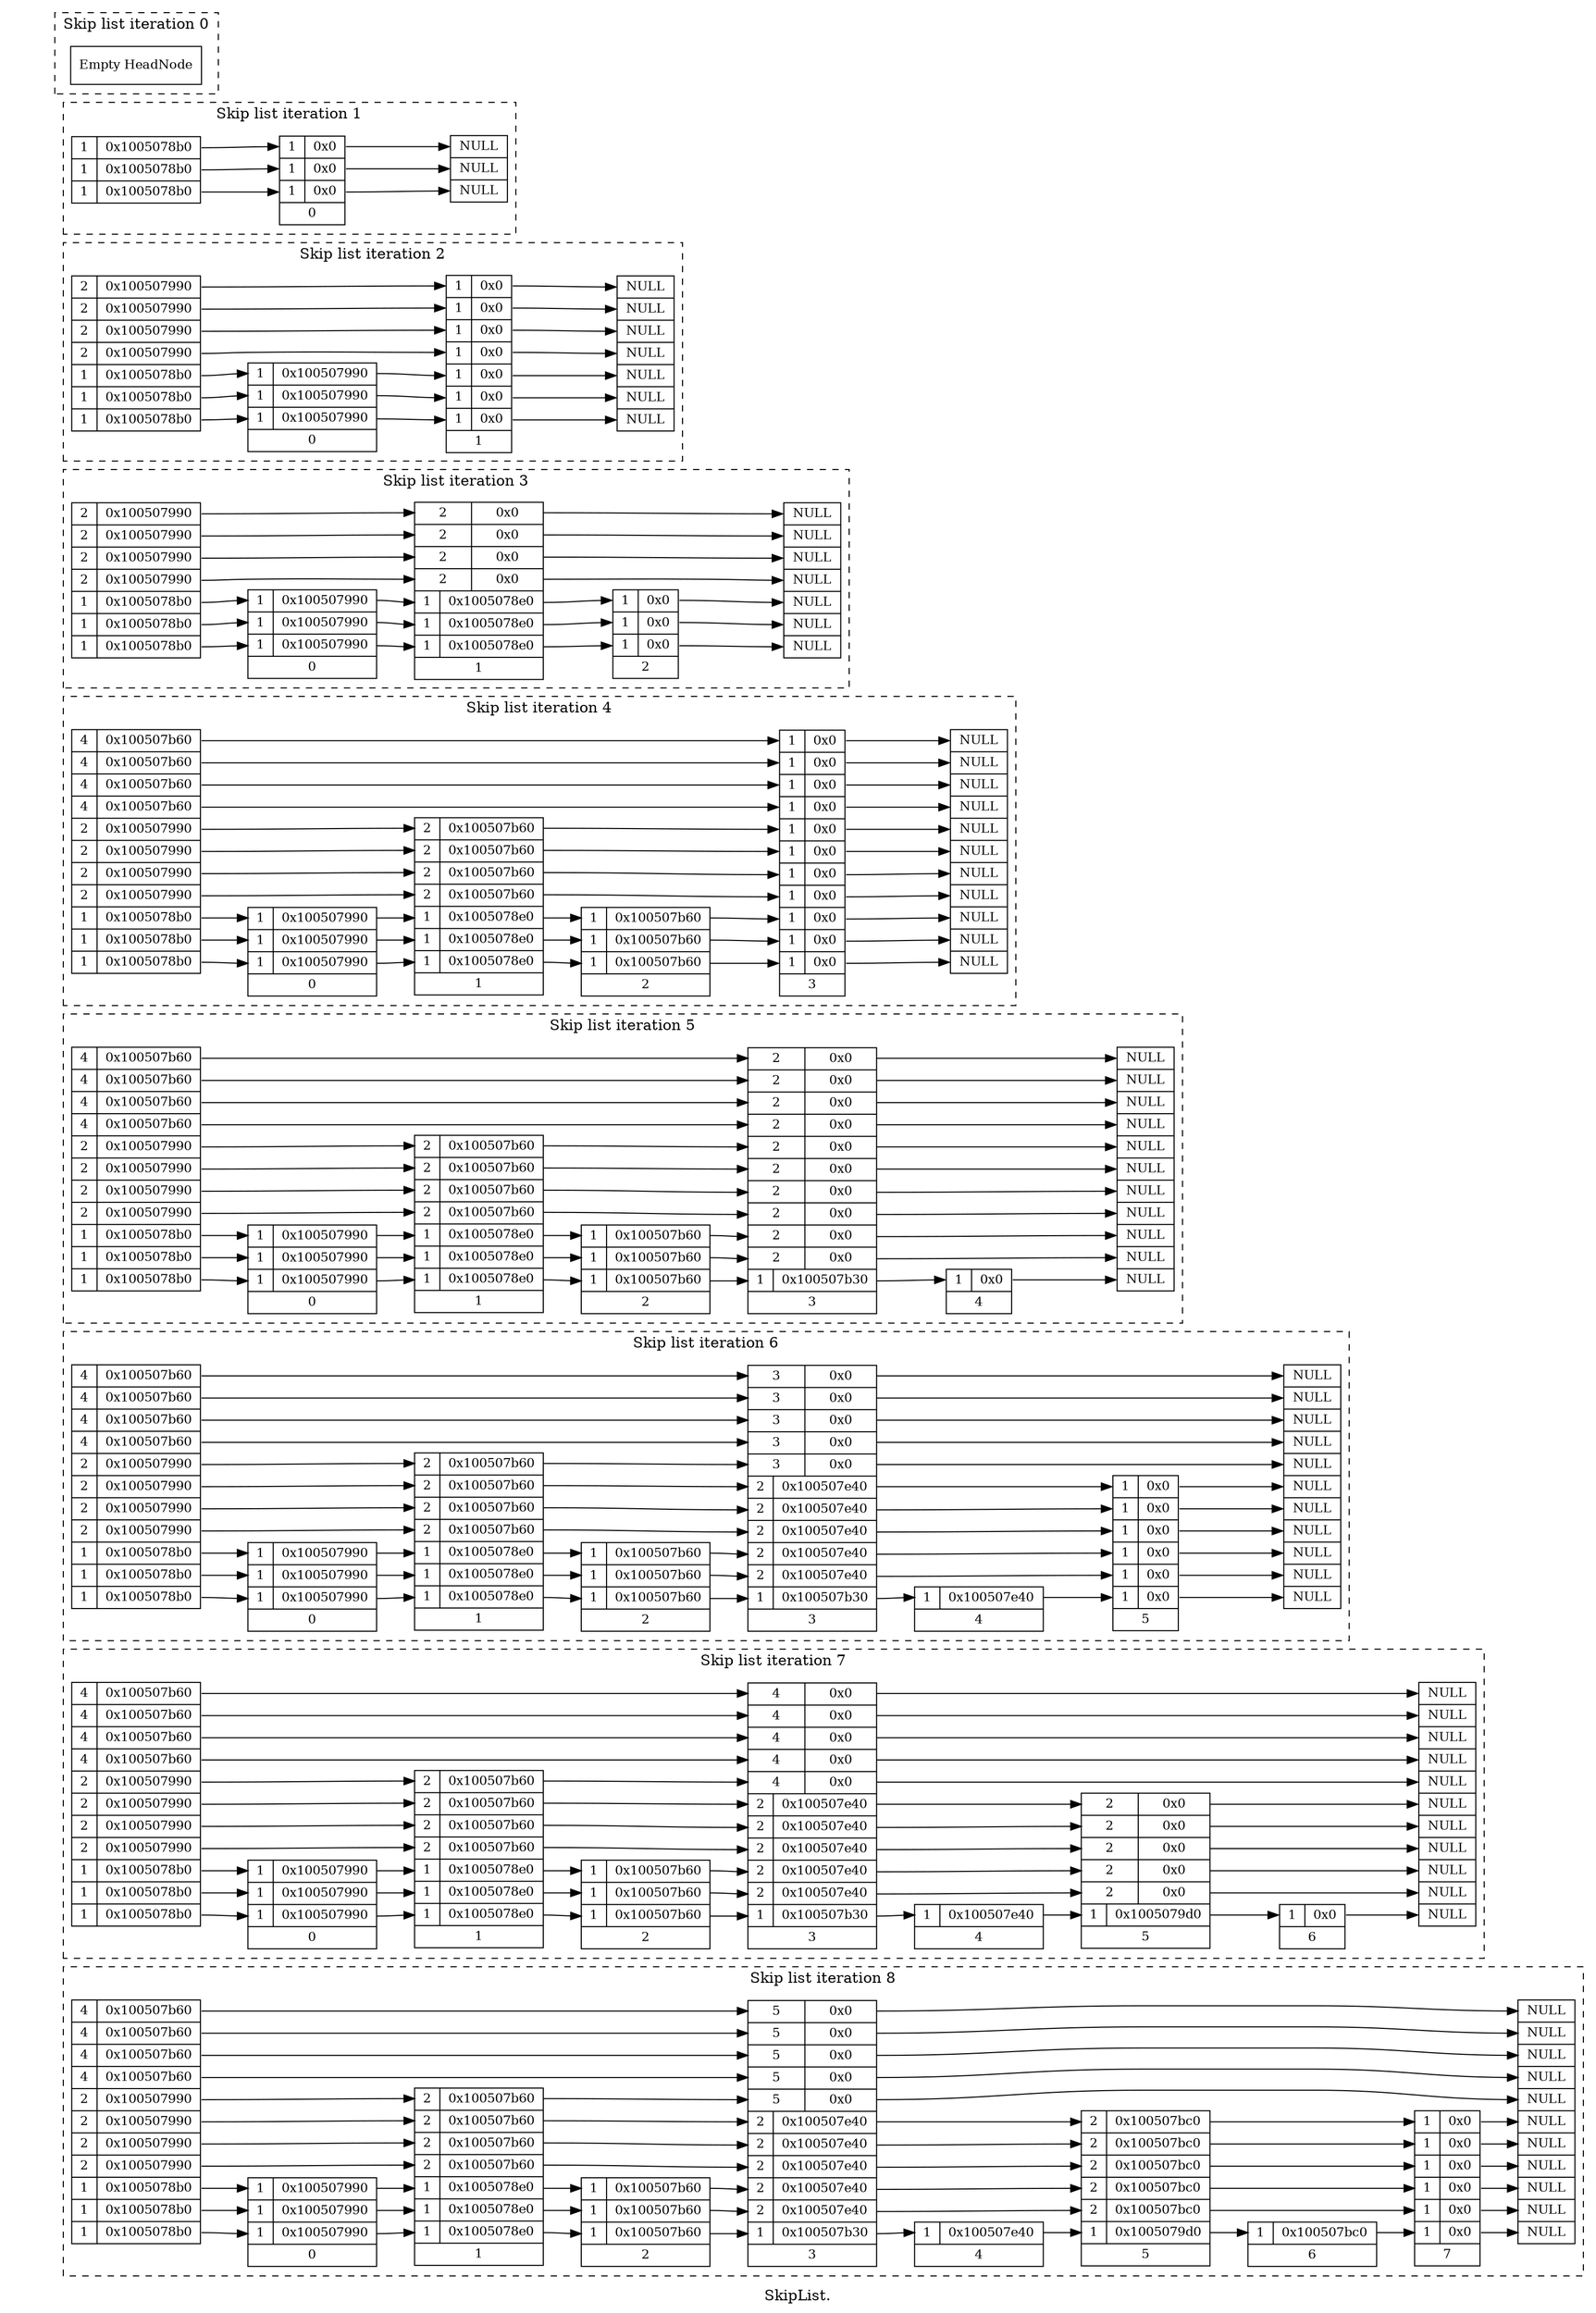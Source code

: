 # doc_insert
digraph SkipList {
label = "SkipList."
graph [rankdir = "LR"];
node [fontsize = "12" shape = "ellipse"];
edge [];

subgraph cluster0 {
style=dashed
label="Skip list iteration 0"

"HeadNode0" [
label = "Empty HeadNode"
shape = "record"
];


}

subgraph cluster1 {
style=dashed
label="Skip list iteration 1"

"HeadNode1" [
label = "{ 1 | <f3> 0x1005078b0} | { 1 | <f2> 0x1005078b0} | { 1 | <f1> 0x1005078b0}"
shape = "record"
];
"HeadNode1":f1 -> "node10x1005078b0":w1 [];
"HeadNode1":f2 -> "node10x1005078b0":w2 [];
"HeadNode1":f3 -> "node10x1005078b0":w3 [];

"node10x1005078b0" [
label = " { <w3> 1 | <f3> 0x0 } | { <w2> 1 | <f2> 0x0 } | { <w1> 1 | <f1> 0x0 } | <f0> 0"
shape = "record"
];
"node10x1005078b0":f1 -> "node10x0":w1 [];
"node10x1005078b0":f2 -> "node10x0":w2 [];
"node10x1005078b0":f3 -> "node10x0":w3 [];

"node10x0" [label = "<w3> NULL | <w2> NULL | <w1> NULL" shape = "record"];
}

subgraph cluster2 {
style=dashed
label="Skip list iteration 2"

"HeadNode2" [
label = "{ 2 | <f7> 0x100507990} | { 2 | <f6> 0x100507990} | { 2 | <f5> 0x100507990} | { 2 | <f4> 0x100507990} | { 1 | <f3> 0x1005078b0} | { 1 | <f2> 0x1005078b0} | { 1 | <f1> 0x1005078b0}"
shape = "record"
];
"HeadNode2":f1 -> "node20x1005078b0":w1 [];
"HeadNode2":f2 -> "node20x1005078b0":w2 [];
"HeadNode2":f3 -> "node20x1005078b0":w3 [];
"HeadNode2":f4 -> "node20x100507990":w4 [];
"HeadNode2":f5 -> "node20x100507990":w5 [];
"HeadNode2":f6 -> "node20x100507990":w6 [];
"HeadNode2":f7 -> "node20x100507990":w7 [];

"node20x1005078b0" [
label = " { <w3> 1 | <f3> 0x100507990 } | { <w2> 1 | <f2> 0x100507990 } | { <w1> 1 | <f1> 0x100507990 } | <f0> 0"
shape = "record"
];
"node20x1005078b0":f1 -> "node20x100507990":w1 [];
"node20x1005078b0":f2 -> "node20x100507990":w2 [];
"node20x1005078b0":f3 -> "node20x100507990":w3 [];
"node20x100507990" [
label = " { <w7> 1 | <f7> 0x0 } | { <w6> 1 | <f6> 0x0 } | { <w5> 1 | <f5> 0x0 } | { <w4> 1 | <f4> 0x0 } | { <w3> 1 | <f3> 0x0 } | { <w2> 1 | <f2> 0x0 } | { <w1> 1 | <f1> 0x0 } | <f0> 1"
shape = "record"
];
"node20x100507990":f1 -> "node20x0":w1 [];
"node20x100507990":f2 -> "node20x0":w2 [];
"node20x100507990":f3 -> "node20x0":w3 [];
"node20x100507990":f4 -> "node20x0":w4 [];
"node20x100507990":f5 -> "node20x0":w5 [];
"node20x100507990":f6 -> "node20x0":w6 [];
"node20x100507990":f7 -> "node20x0":w7 [];

"node20x0" [label = "<w7> NULL | <w6> NULL | <w5> NULL | <w4> NULL | <w3> NULL | <w2> NULL | <w1> NULL" shape = "record"];
}

subgraph cluster3 {
style=dashed
label="Skip list iteration 3"

"HeadNode3" [
label = "{ 2 | <f7> 0x100507990} | { 2 | <f6> 0x100507990} | { 2 | <f5> 0x100507990} | { 2 | <f4> 0x100507990} | { 1 | <f3> 0x1005078b0} | { 1 | <f2> 0x1005078b0} | { 1 | <f1> 0x1005078b0}"
shape = "record"
];
"HeadNode3":f1 -> "node30x1005078b0":w1 [];
"HeadNode3":f2 -> "node30x1005078b0":w2 [];
"HeadNode3":f3 -> "node30x1005078b0":w3 [];
"HeadNode3":f4 -> "node30x100507990":w4 [];
"HeadNode3":f5 -> "node30x100507990":w5 [];
"HeadNode3":f6 -> "node30x100507990":w6 [];
"HeadNode3":f7 -> "node30x100507990":w7 [];

"node30x1005078b0" [
label = " { <w3> 1 | <f3> 0x100507990 } | { <w2> 1 | <f2> 0x100507990 } | { <w1> 1 | <f1> 0x100507990 } | <f0> 0"
shape = "record"
];
"node30x1005078b0":f1 -> "node30x100507990":w1 [];
"node30x1005078b0":f2 -> "node30x100507990":w2 [];
"node30x1005078b0":f3 -> "node30x100507990":w3 [];
"node30x100507990" [
label = " { <w7> 2 | <f7> 0x0 } | { <w6> 2 | <f6> 0x0 } | { <w5> 2 | <f5> 0x0 } | { <w4> 2 | <f4> 0x0 } | { <w3> 1 | <f3> 0x1005078e0 } | { <w2> 1 | <f2> 0x1005078e0 } | { <w1> 1 | <f1> 0x1005078e0 } | <f0> 1"
shape = "record"
];
"node30x100507990":f1 -> "node30x1005078e0":w1 [];
"node30x100507990":f2 -> "node30x1005078e0":w2 [];
"node30x100507990":f3 -> "node30x1005078e0":w3 [];
"node30x100507990":f4 -> "node30x0":w4 [];
"node30x100507990":f5 -> "node30x0":w5 [];
"node30x100507990":f6 -> "node30x0":w6 [];
"node30x100507990":f7 -> "node30x0":w7 [];
"node30x1005078e0" [
label = " { <w3> 1 | <f3> 0x0 } | { <w2> 1 | <f2> 0x0 } | { <w1> 1 | <f1> 0x0 } | <f0> 2"
shape = "record"
];
"node30x1005078e0":f1 -> "node30x0":w1 [];
"node30x1005078e0":f2 -> "node30x0":w2 [];
"node30x1005078e0":f3 -> "node30x0":w3 [];

"node30x0" [label = "<w7> NULL | <w6> NULL | <w5> NULL | <w4> NULL | <w3> NULL | <w2> NULL | <w1> NULL" shape = "record"];
}

subgraph cluster4 {
style=dashed
label="Skip list iteration 4"

"HeadNode4" [
label = "{ 4 | <f11> 0x100507b60} | { 4 | <f10> 0x100507b60} | { 4 | <f9> 0x100507b60} | { 4 | <f8> 0x100507b60} | { 2 | <f7> 0x100507990} | { 2 | <f6> 0x100507990} | { 2 | <f5> 0x100507990} | { 2 | <f4> 0x100507990} | { 1 | <f3> 0x1005078b0} | { 1 | <f2> 0x1005078b0} | { 1 | <f1> 0x1005078b0}"
shape = "record"
];
"HeadNode4":f1 -> "node40x1005078b0":w1 [];
"HeadNode4":f2 -> "node40x1005078b0":w2 [];
"HeadNode4":f3 -> "node40x1005078b0":w3 [];
"HeadNode4":f4 -> "node40x100507990":w4 [];
"HeadNode4":f5 -> "node40x100507990":w5 [];
"HeadNode4":f6 -> "node40x100507990":w6 [];
"HeadNode4":f7 -> "node40x100507990":w7 [];
"HeadNode4":f8 -> "node40x100507b60":w8 [];
"HeadNode4":f9 -> "node40x100507b60":w9 [];
"HeadNode4":f10 -> "node40x100507b60":w10 [];
"HeadNode4":f11 -> "node40x100507b60":w11 [];

"node40x1005078b0" [
label = " { <w3> 1 | <f3> 0x100507990 } | { <w2> 1 | <f2> 0x100507990 } | { <w1> 1 | <f1> 0x100507990 } | <f0> 0"
shape = "record"
];
"node40x1005078b0":f1 -> "node40x100507990":w1 [];
"node40x1005078b0":f2 -> "node40x100507990":w2 [];
"node40x1005078b0":f3 -> "node40x100507990":w3 [];
"node40x100507990" [
label = " { <w7> 2 | <f7> 0x100507b60 } | { <w6> 2 | <f6> 0x100507b60 } | { <w5> 2 | <f5> 0x100507b60 } | { <w4> 2 | <f4> 0x100507b60 } | { <w3> 1 | <f3> 0x1005078e0 } | { <w2> 1 | <f2> 0x1005078e0 } | { <w1> 1 | <f1> 0x1005078e0 } | <f0> 1"
shape = "record"
];
"node40x100507990":f1 -> "node40x1005078e0":w1 [];
"node40x100507990":f2 -> "node40x1005078e0":w2 [];
"node40x100507990":f3 -> "node40x1005078e0":w3 [];
"node40x100507990":f4 -> "node40x100507b60":w4 [];
"node40x100507990":f5 -> "node40x100507b60":w5 [];
"node40x100507990":f6 -> "node40x100507b60":w6 [];
"node40x100507990":f7 -> "node40x100507b60":w7 [];
"node40x1005078e0" [
label = " { <w3> 1 | <f3> 0x100507b60 } | { <w2> 1 | <f2> 0x100507b60 } | { <w1> 1 | <f1> 0x100507b60 } | <f0> 2"
shape = "record"
];
"node40x1005078e0":f1 -> "node40x100507b60":w1 [];
"node40x1005078e0":f2 -> "node40x100507b60":w2 [];
"node40x1005078e0":f3 -> "node40x100507b60":w3 [];
"node40x100507b60" [
label = " { <w11> 1 | <f11> 0x0 } | { <w10> 1 | <f10> 0x0 } | { <w9> 1 | <f9> 0x0 } | { <w8> 1 | <f8> 0x0 } | { <w7> 1 | <f7> 0x0 } | { <w6> 1 | <f6> 0x0 } | { <w5> 1 | <f5> 0x0 } | { <w4> 1 | <f4> 0x0 } | { <w3> 1 | <f3> 0x0 } | { <w2> 1 | <f2> 0x0 } | { <w1> 1 | <f1> 0x0 } | <f0> 3"
shape = "record"
];
"node40x100507b60":f1 -> "node40x0":w1 [];
"node40x100507b60":f2 -> "node40x0":w2 [];
"node40x100507b60":f3 -> "node40x0":w3 [];
"node40x100507b60":f4 -> "node40x0":w4 [];
"node40x100507b60":f5 -> "node40x0":w5 [];
"node40x100507b60":f6 -> "node40x0":w6 [];
"node40x100507b60":f7 -> "node40x0":w7 [];
"node40x100507b60":f8 -> "node40x0":w8 [];
"node40x100507b60":f9 -> "node40x0":w9 [];
"node40x100507b60":f10 -> "node40x0":w10 [];
"node40x100507b60":f11 -> "node40x0":w11 [];

"node40x0" [label = "<w11> NULL | <w10> NULL | <w9> NULL | <w8> NULL | <w7> NULL | <w6> NULL | <w5> NULL | <w4> NULL | <w3> NULL | <w2> NULL | <w1> NULL" shape = "record"];
}

subgraph cluster5 {
style=dashed
label="Skip list iteration 5"

"HeadNode5" [
label = "{ 4 | <f11> 0x100507b60} | { 4 | <f10> 0x100507b60} | { 4 | <f9> 0x100507b60} | { 4 | <f8> 0x100507b60} | { 2 | <f7> 0x100507990} | { 2 | <f6> 0x100507990} | { 2 | <f5> 0x100507990} | { 2 | <f4> 0x100507990} | { 1 | <f3> 0x1005078b0} | { 1 | <f2> 0x1005078b0} | { 1 | <f1> 0x1005078b0}"
shape = "record"
];
"HeadNode5":f1 -> "node50x1005078b0":w1 [];
"HeadNode5":f2 -> "node50x1005078b0":w2 [];
"HeadNode5":f3 -> "node50x1005078b0":w3 [];
"HeadNode5":f4 -> "node50x100507990":w4 [];
"HeadNode5":f5 -> "node50x100507990":w5 [];
"HeadNode5":f6 -> "node50x100507990":w6 [];
"HeadNode5":f7 -> "node50x100507990":w7 [];
"HeadNode5":f8 -> "node50x100507b60":w8 [];
"HeadNode5":f9 -> "node50x100507b60":w9 [];
"HeadNode5":f10 -> "node50x100507b60":w10 [];
"HeadNode5":f11 -> "node50x100507b60":w11 [];

"node50x1005078b0" [
label = " { <w3> 1 | <f3> 0x100507990 } | { <w2> 1 | <f2> 0x100507990 } | { <w1> 1 | <f1> 0x100507990 } | <f0> 0"
shape = "record"
];
"node50x1005078b0":f1 -> "node50x100507990":w1 [];
"node50x1005078b0":f2 -> "node50x100507990":w2 [];
"node50x1005078b0":f3 -> "node50x100507990":w3 [];
"node50x100507990" [
label = " { <w7> 2 | <f7> 0x100507b60 } | { <w6> 2 | <f6> 0x100507b60 } | { <w5> 2 | <f5> 0x100507b60 } | { <w4> 2 | <f4> 0x100507b60 } | { <w3> 1 | <f3> 0x1005078e0 } | { <w2> 1 | <f2> 0x1005078e0 } | { <w1> 1 | <f1> 0x1005078e0 } | <f0> 1"
shape = "record"
];
"node50x100507990":f1 -> "node50x1005078e0":w1 [];
"node50x100507990":f2 -> "node50x1005078e0":w2 [];
"node50x100507990":f3 -> "node50x1005078e0":w3 [];
"node50x100507990":f4 -> "node50x100507b60":w4 [];
"node50x100507990":f5 -> "node50x100507b60":w5 [];
"node50x100507990":f6 -> "node50x100507b60":w6 [];
"node50x100507990":f7 -> "node50x100507b60":w7 [];
"node50x1005078e0" [
label = " { <w3> 1 | <f3> 0x100507b60 } | { <w2> 1 | <f2> 0x100507b60 } | { <w1> 1 | <f1> 0x100507b60 } | <f0> 2"
shape = "record"
];
"node50x1005078e0":f1 -> "node50x100507b60":w1 [];
"node50x1005078e0":f2 -> "node50x100507b60":w2 [];
"node50x1005078e0":f3 -> "node50x100507b60":w3 [];
"node50x100507b60" [
label = " { <w11> 2 | <f11> 0x0 } | { <w10> 2 | <f10> 0x0 } | { <w9> 2 | <f9> 0x0 } | { <w8> 2 | <f8> 0x0 } | { <w7> 2 | <f7> 0x0 } | { <w6> 2 | <f6> 0x0 } | { <w5> 2 | <f5> 0x0 } | { <w4> 2 | <f4> 0x0 } | { <w3> 2 | <f3> 0x0 } | { <w2> 2 | <f2> 0x0 } | { <w1> 1 | <f1> 0x100507b30 } | <f0> 3"
shape = "record"
];
"node50x100507b60":f1 -> "node50x100507b30":w1 [];
"node50x100507b60":f2 -> "node50x0":w2 [];
"node50x100507b60":f3 -> "node50x0":w3 [];
"node50x100507b60":f4 -> "node50x0":w4 [];
"node50x100507b60":f5 -> "node50x0":w5 [];
"node50x100507b60":f6 -> "node50x0":w6 [];
"node50x100507b60":f7 -> "node50x0":w7 [];
"node50x100507b60":f8 -> "node50x0":w8 [];
"node50x100507b60":f9 -> "node50x0":w9 [];
"node50x100507b60":f10 -> "node50x0":w10 [];
"node50x100507b60":f11 -> "node50x0":w11 [];
"node50x100507b30" [
label = " { <w1> 1 | <f1> 0x0 } | <f0> 4"
shape = "record"
];
"node50x100507b30":f1 -> "node50x0":w1 [];

"node50x0" [label = "<w11> NULL | <w10> NULL | <w9> NULL | <w8> NULL | <w7> NULL | <w6> NULL | <w5> NULL | <w4> NULL | <w3> NULL | <w2> NULL | <w1> NULL" shape = "record"];
}

subgraph cluster6 {
style=dashed
label="Skip list iteration 6"

"HeadNode6" [
label = "{ 4 | <f11> 0x100507b60} | { 4 | <f10> 0x100507b60} | { 4 | <f9> 0x100507b60} | { 4 | <f8> 0x100507b60} | { 2 | <f7> 0x100507990} | { 2 | <f6> 0x100507990} | { 2 | <f5> 0x100507990} | { 2 | <f4> 0x100507990} | { 1 | <f3> 0x1005078b0} | { 1 | <f2> 0x1005078b0} | { 1 | <f1> 0x1005078b0}"
shape = "record"
];
"HeadNode6":f1 -> "node60x1005078b0":w1 [];
"HeadNode6":f2 -> "node60x1005078b0":w2 [];
"HeadNode6":f3 -> "node60x1005078b0":w3 [];
"HeadNode6":f4 -> "node60x100507990":w4 [];
"HeadNode6":f5 -> "node60x100507990":w5 [];
"HeadNode6":f6 -> "node60x100507990":w6 [];
"HeadNode6":f7 -> "node60x100507990":w7 [];
"HeadNode6":f8 -> "node60x100507b60":w8 [];
"HeadNode6":f9 -> "node60x100507b60":w9 [];
"HeadNode6":f10 -> "node60x100507b60":w10 [];
"HeadNode6":f11 -> "node60x100507b60":w11 [];

"node60x1005078b0" [
label = " { <w3> 1 | <f3> 0x100507990 } | { <w2> 1 | <f2> 0x100507990 } | { <w1> 1 | <f1> 0x100507990 } | <f0> 0"
shape = "record"
];
"node60x1005078b0":f1 -> "node60x100507990":w1 [];
"node60x1005078b0":f2 -> "node60x100507990":w2 [];
"node60x1005078b0":f3 -> "node60x100507990":w3 [];
"node60x100507990" [
label = " { <w7> 2 | <f7> 0x100507b60 } | { <w6> 2 | <f6> 0x100507b60 } | { <w5> 2 | <f5> 0x100507b60 } | { <w4> 2 | <f4> 0x100507b60 } | { <w3> 1 | <f3> 0x1005078e0 } | { <w2> 1 | <f2> 0x1005078e0 } | { <w1> 1 | <f1> 0x1005078e0 } | <f0> 1"
shape = "record"
];
"node60x100507990":f1 -> "node60x1005078e0":w1 [];
"node60x100507990":f2 -> "node60x1005078e0":w2 [];
"node60x100507990":f3 -> "node60x1005078e0":w3 [];
"node60x100507990":f4 -> "node60x100507b60":w4 [];
"node60x100507990":f5 -> "node60x100507b60":w5 [];
"node60x100507990":f6 -> "node60x100507b60":w6 [];
"node60x100507990":f7 -> "node60x100507b60":w7 [];
"node60x1005078e0" [
label = " { <w3> 1 | <f3> 0x100507b60 } | { <w2> 1 | <f2> 0x100507b60 } | { <w1> 1 | <f1> 0x100507b60 } | <f0> 2"
shape = "record"
];
"node60x1005078e0":f1 -> "node60x100507b60":w1 [];
"node60x1005078e0":f2 -> "node60x100507b60":w2 [];
"node60x1005078e0":f3 -> "node60x100507b60":w3 [];
"node60x100507b60" [
label = " { <w11> 3 | <f11> 0x0 } | { <w10> 3 | <f10> 0x0 } | { <w9> 3 | <f9> 0x0 } | { <w8> 3 | <f8> 0x0 } | { <w7> 3 | <f7> 0x0 } | { <w6> 2 | <f6> 0x100507e40 } | { <w5> 2 | <f5> 0x100507e40 } | { <w4> 2 | <f4> 0x100507e40 } | { <w3> 2 | <f3> 0x100507e40 } | { <w2> 2 | <f2> 0x100507e40 } | { <w1> 1 | <f1> 0x100507b30 } | <f0> 3"
shape = "record"
];
"node60x100507b60":f1 -> "node60x100507b30":w1 [];
"node60x100507b60":f2 -> "node60x100507e40":w2 [];
"node60x100507b60":f3 -> "node60x100507e40":w3 [];
"node60x100507b60":f4 -> "node60x100507e40":w4 [];
"node60x100507b60":f5 -> "node60x100507e40":w5 [];
"node60x100507b60":f6 -> "node60x100507e40":w6 [];
"node60x100507b60":f7 -> "node60x0":w7 [];
"node60x100507b60":f8 -> "node60x0":w8 [];
"node60x100507b60":f9 -> "node60x0":w9 [];
"node60x100507b60":f10 -> "node60x0":w10 [];
"node60x100507b60":f11 -> "node60x0":w11 [];
"node60x100507b30" [
label = " { <w1> 1 | <f1> 0x100507e40 } | <f0> 4"
shape = "record"
];
"node60x100507b30":f1 -> "node60x100507e40":w1 [];
"node60x100507e40" [
label = " { <w6> 1 | <f6> 0x0 } | { <w5> 1 | <f5> 0x0 } | { <w4> 1 | <f4> 0x0 } | { <w3> 1 | <f3> 0x0 } | { <w2> 1 | <f2> 0x0 } | { <w1> 1 | <f1> 0x0 } | <f0> 5"
shape = "record"
];
"node60x100507e40":f1 -> "node60x0":w1 [];
"node60x100507e40":f2 -> "node60x0":w2 [];
"node60x100507e40":f3 -> "node60x0":w3 [];
"node60x100507e40":f4 -> "node60x0":w4 [];
"node60x100507e40":f5 -> "node60x0":w5 [];
"node60x100507e40":f6 -> "node60x0":w6 [];

"node60x0" [label = "<w11> NULL | <w10> NULL | <w9> NULL | <w8> NULL | <w7> NULL | <w6> NULL | <w5> NULL | <w4> NULL | <w3> NULL | <w2> NULL | <w1> NULL" shape = "record"];
}

subgraph cluster7 {
style=dashed
label="Skip list iteration 7"

"HeadNode7" [
label = "{ 4 | <f11> 0x100507b60} | { 4 | <f10> 0x100507b60} | { 4 | <f9> 0x100507b60} | { 4 | <f8> 0x100507b60} | { 2 | <f7> 0x100507990} | { 2 | <f6> 0x100507990} | { 2 | <f5> 0x100507990} | { 2 | <f4> 0x100507990} | { 1 | <f3> 0x1005078b0} | { 1 | <f2> 0x1005078b0} | { 1 | <f1> 0x1005078b0}"
shape = "record"
];
"HeadNode7":f1 -> "node70x1005078b0":w1 [];
"HeadNode7":f2 -> "node70x1005078b0":w2 [];
"HeadNode7":f3 -> "node70x1005078b0":w3 [];
"HeadNode7":f4 -> "node70x100507990":w4 [];
"HeadNode7":f5 -> "node70x100507990":w5 [];
"HeadNode7":f6 -> "node70x100507990":w6 [];
"HeadNode7":f7 -> "node70x100507990":w7 [];
"HeadNode7":f8 -> "node70x100507b60":w8 [];
"HeadNode7":f9 -> "node70x100507b60":w9 [];
"HeadNode7":f10 -> "node70x100507b60":w10 [];
"HeadNode7":f11 -> "node70x100507b60":w11 [];

"node70x1005078b0" [
label = " { <w3> 1 | <f3> 0x100507990 } | { <w2> 1 | <f2> 0x100507990 } | { <w1> 1 | <f1> 0x100507990 } | <f0> 0"
shape = "record"
];
"node70x1005078b0":f1 -> "node70x100507990":w1 [];
"node70x1005078b0":f2 -> "node70x100507990":w2 [];
"node70x1005078b0":f3 -> "node70x100507990":w3 [];
"node70x100507990" [
label = " { <w7> 2 | <f7> 0x100507b60 } | { <w6> 2 | <f6> 0x100507b60 } | { <w5> 2 | <f5> 0x100507b60 } | { <w4> 2 | <f4> 0x100507b60 } | { <w3> 1 | <f3> 0x1005078e0 } | { <w2> 1 | <f2> 0x1005078e0 } | { <w1> 1 | <f1> 0x1005078e0 } | <f0> 1"
shape = "record"
];
"node70x100507990":f1 -> "node70x1005078e0":w1 [];
"node70x100507990":f2 -> "node70x1005078e0":w2 [];
"node70x100507990":f3 -> "node70x1005078e0":w3 [];
"node70x100507990":f4 -> "node70x100507b60":w4 [];
"node70x100507990":f5 -> "node70x100507b60":w5 [];
"node70x100507990":f6 -> "node70x100507b60":w6 [];
"node70x100507990":f7 -> "node70x100507b60":w7 [];
"node70x1005078e0" [
label = " { <w3> 1 | <f3> 0x100507b60 } | { <w2> 1 | <f2> 0x100507b60 } | { <w1> 1 | <f1> 0x100507b60 } | <f0> 2"
shape = "record"
];
"node70x1005078e0":f1 -> "node70x100507b60":w1 [];
"node70x1005078e0":f2 -> "node70x100507b60":w2 [];
"node70x1005078e0":f3 -> "node70x100507b60":w3 [];
"node70x100507b60" [
label = " { <w11> 4 | <f11> 0x0 } | { <w10> 4 | <f10> 0x0 } | { <w9> 4 | <f9> 0x0 } | { <w8> 4 | <f8> 0x0 } | { <w7> 4 | <f7> 0x0 } | { <w6> 2 | <f6> 0x100507e40 } | { <w5> 2 | <f5> 0x100507e40 } | { <w4> 2 | <f4> 0x100507e40 } | { <w3> 2 | <f3> 0x100507e40 } | { <w2> 2 | <f2> 0x100507e40 } | { <w1> 1 | <f1> 0x100507b30 } | <f0> 3"
shape = "record"
];
"node70x100507b60":f1 -> "node70x100507b30":w1 [];
"node70x100507b60":f2 -> "node70x100507e40":w2 [];
"node70x100507b60":f3 -> "node70x100507e40":w3 [];
"node70x100507b60":f4 -> "node70x100507e40":w4 [];
"node70x100507b60":f5 -> "node70x100507e40":w5 [];
"node70x100507b60":f6 -> "node70x100507e40":w6 [];
"node70x100507b60":f7 -> "node70x0":w7 [];
"node70x100507b60":f8 -> "node70x0":w8 [];
"node70x100507b60":f9 -> "node70x0":w9 [];
"node70x100507b60":f10 -> "node70x0":w10 [];
"node70x100507b60":f11 -> "node70x0":w11 [];
"node70x100507b30" [
label = " { <w1> 1 | <f1> 0x100507e40 } | <f0> 4"
shape = "record"
];
"node70x100507b30":f1 -> "node70x100507e40":w1 [];
"node70x100507e40" [
label = " { <w6> 2 | <f6> 0x0 } | { <w5> 2 | <f5> 0x0 } | { <w4> 2 | <f4> 0x0 } | { <w3> 2 | <f3> 0x0 } | { <w2> 2 | <f2> 0x0 } | { <w1> 1 | <f1> 0x1005079d0 } | <f0> 5"
shape = "record"
];
"node70x100507e40":f1 -> "node70x1005079d0":w1 [];
"node70x100507e40":f2 -> "node70x0":w2 [];
"node70x100507e40":f3 -> "node70x0":w3 [];
"node70x100507e40":f4 -> "node70x0":w4 [];
"node70x100507e40":f5 -> "node70x0":w5 [];
"node70x100507e40":f6 -> "node70x0":w6 [];
"node70x1005079d0" [
label = " { <w1> 1 | <f1> 0x0 } | <f0> 6"
shape = "record"
];
"node70x1005079d0":f1 -> "node70x0":w1 [];

"node70x0" [label = "<w11> NULL | <w10> NULL | <w9> NULL | <w8> NULL | <w7> NULL | <w6> NULL | <w5> NULL | <w4> NULL | <w3> NULL | <w2> NULL | <w1> NULL" shape = "record"];
}

subgraph cluster8 {
style=dashed
label="Skip list iteration 8"

"HeadNode8" [
label = "{ 4 | <f11> 0x100507b60} | { 4 | <f10> 0x100507b60} | { 4 | <f9> 0x100507b60} | { 4 | <f8> 0x100507b60} | { 2 | <f7> 0x100507990} | { 2 | <f6> 0x100507990} | { 2 | <f5> 0x100507990} | { 2 | <f4> 0x100507990} | { 1 | <f3> 0x1005078b0} | { 1 | <f2> 0x1005078b0} | { 1 | <f1> 0x1005078b0}"
shape = "record"
];
"HeadNode8":f1 -> "node80x1005078b0":w1 [];
"HeadNode8":f2 -> "node80x1005078b0":w2 [];
"HeadNode8":f3 -> "node80x1005078b0":w3 [];
"HeadNode8":f4 -> "node80x100507990":w4 [];
"HeadNode8":f5 -> "node80x100507990":w5 [];
"HeadNode8":f6 -> "node80x100507990":w6 [];
"HeadNode8":f7 -> "node80x100507990":w7 [];
"HeadNode8":f8 -> "node80x100507b60":w8 [];
"HeadNode8":f9 -> "node80x100507b60":w9 [];
"HeadNode8":f10 -> "node80x100507b60":w10 [];
"HeadNode8":f11 -> "node80x100507b60":w11 [];

"node80x1005078b0" [
label = " { <w3> 1 | <f3> 0x100507990 } | { <w2> 1 | <f2> 0x100507990 } | { <w1> 1 | <f1> 0x100507990 } | <f0> 0"
shape = "record"
];
"node80x1005078b0":f1 -> "node80x100507990":w1 [];
"node80x1005078b0":f2 -> "node80x100507990":w2 [];
"node80x1005078b0":f3 -> "node80x100507990":w3 [];
"node80x100507990" [
label = " { <w7> 2 | <f7> 0x100507b60 } | { <w6> 2 | <f6> 0x100507b60 } | { <w5> 2 | <f5> 0x100507b60 } | { <w4> 2 | <f4> 0x100507b60 } | { <w3> 1 | <f3> 0x1005078e0 } | { <w2> 1 | <f2> 0x1005078e0 } | { <w1> 1 | <f1> 0x1005078e0 } | <f0> 1"
shape = "record"
];
"node80x100507990":f1 -> "node80x1005078e0":w1 [];
"node80x100507990":f2 -> "node80x1005078e0":w2 [];
"node80x100507990":f3 -> "node80x1005078e0":w3 [];
"node80x100507990":f4 -> "node80x100507b60":w4 [];
"node80x100507990":f5 -> "node80x100507b60":w5 [];
"node80x100507990":f6 -> "node80x100507b60":w6 [];
"node80x100507990":f7 -> "node80x100507b60":w7 [];
"node80x1005078e0" [
label = " { <w3> 1 | <f3> 0x100507b60 } | { <w2> 1 | <f2> 0x100507b60 } | { <w1> 1 | <f1> 0x100507b60 } | <f0> 2"
shape = "record"
];
"node80x1005078e0":f1 -> "node80x100507b60":w1 [];
"node80x1005078e0":f2 -> "node80x100507b60":w2 [];
"node80x1005078e0":f3 -> "node80x100507b60":w3 [];
"node80x100507b60" [
label = " { <w11> 5 | <f11> 0x0 } | { <w10> 5 | <f10> 0x0 } | { <w9> 5 | <f9> 0x0 } | { <w8> 5 | <f8> 0x0 } | { <w7> 5 | <f7> 0x0 } | { <w6> 2 | <f6> 0x100507e40 } | { <w5> 2 | <f5> 0x100507e40 } | { <w4> 2 | <f4> 0x100507e40 } | { <w3> 2 | <f3> 0x100507e40 } | { <w2> 2 | <f2> 0x100507e40 } | { <w1> 1 | <f1> 0x100507b30 } | <f0> 3"
shape = "record"
];
"node80x100507b60":f1 -> "node80x100507b30":w1 [];
"node80x100507b60":f2 -> "node80x100507e40":w2 [];
"node80x100507b60":f3 -> "node80x100507e40":w3 [];
"node80x100507b60":f4 -> "node80x100507e40":w4 [];
"node80x100507b60":f5 -> "node80x100507e40":w5 [];
"node80x100507b60":f6 -> "node80x100507e40":w6 [];
"node80x100507b60":f7 -> "node80x0":w7 [];
"node80x100507b60":f8 -> "node80x0":w8 [];
"node80x100507b60":f9 -> "node80x0":w9 [];
"node80x100507b60":f10 -> "node80x0":w10 [];
"node80x100507b60":f11 -> "node80x0":w11 [];
"node80x100507b30" [
label = " { <w1> 1 | <f1> 0x100507e40 } | <f0> 4"
shape = "record"
];
"node80x100507b30":f1 -> "node80x100507e40":w1 [];
"node80x100507e40" [
label = " { <w6> 2 | <f6> 0x100507bc0 } | { <w5> 2 | <f5> 0x100507bc0 } | { <w4> 2 | <f4> 0x100507bc0 } | { <w3> 2 | <f3> 0x100507bc0 } | { <w2> 2 | <f2> 0x100507bc0 } | { <w1> 1 | <f1> 0x1005079d0 } | <f0> 5"
shape = "record"
];
"node80x100507e40":f1 -> "node80x1005079d0":w1 [];
"node80x100507e40":f2 -> "node80x100507bc0":w2 [];
"node80x100507e40":f3 -> "node80x100507bc0":w3 [];
"node80x100507e40":f4 -> "node80x100507bc0":w4 [];
"node80x100507e40":f5 -> "node80x100507bc0":w5 [];
"node80x100507e40":f6 -> "node80x100507bc0":w6 [];
"node80x1005079d0" [
label = " { <w1> 1 | <f1> 0x100507bc0 } | <f0> 6"
shape = "record"
];
"node80x1005079d0":f1 -> "node80x100507bc0":w1 [];
"node80x100507bc0" [
label = " { <w6> 1 | <f6> 0x0 } | { <w5> 1 | <f5> 0x0 } | { <w4> 1 | <f4> 0x0 } | { <w3> 1 | <f3> 0x0 } | { <w2> 1 | <f2> 0x0 } | { <w1> 1 | <f1> 0x0 } | <f0> 7"
shape = "record"
];
"node80x100507bc0":f1 -> "node80x0":w1 [];
"node80x100507bc0":f2 -> "node80x0":w2 [];
"node80x100507bc0":f3 -> "node80x0":w3 [];
"node80x100507bc0":f4 -> "node80x0":w4 [];
"node80x100507bc0":f5 -> "node80x0":w5 [];
"node80x100507bc0":f6 -> "node80x0":w6 [];

"node80x0" [label = "<w11> NULL | <w10> NULL | <w9> NULL | <w8> NULL | <w7> NULL | <w6> NULL | <w5> NULL | <w4> NULL | <w3> NULL | <w2> NULL | <w1> NULL" shape = "record"];
}

node0 [shape=record, label = "<f0> | <f1> | <f2> | <f3> | <f4> | <f5> | <f6> | <f7> | <f8> | ", style=invis, width=0.01];
node0:f0 -> HeadNode0 [style=invis];
node0:f1 -> HeadNode1 [style=invis];
node0:f2 -> HeadNode2 [style=invis];
node0:f3 -> HeadNode3 [style=invis];
node0:f4 -> HeadNode4 [style=invis];
node0:f5 -> HeadNode5 [style=invis];
node0:f6 -> HeadNode6 [style=invis];
node0:f7 -> HeadNode7 [style=invis];
node0:f8 -> HeadNode8 [style=invis];
}
